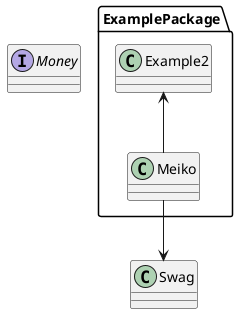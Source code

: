 @startuml
package "ExamplePackage" {
    class "Example2" as C2
    class "Meiko" as C3

}
interface "Money" as C5
class "Swag" as C1
C3 --> C1
C2 <-- C3

@enduml
